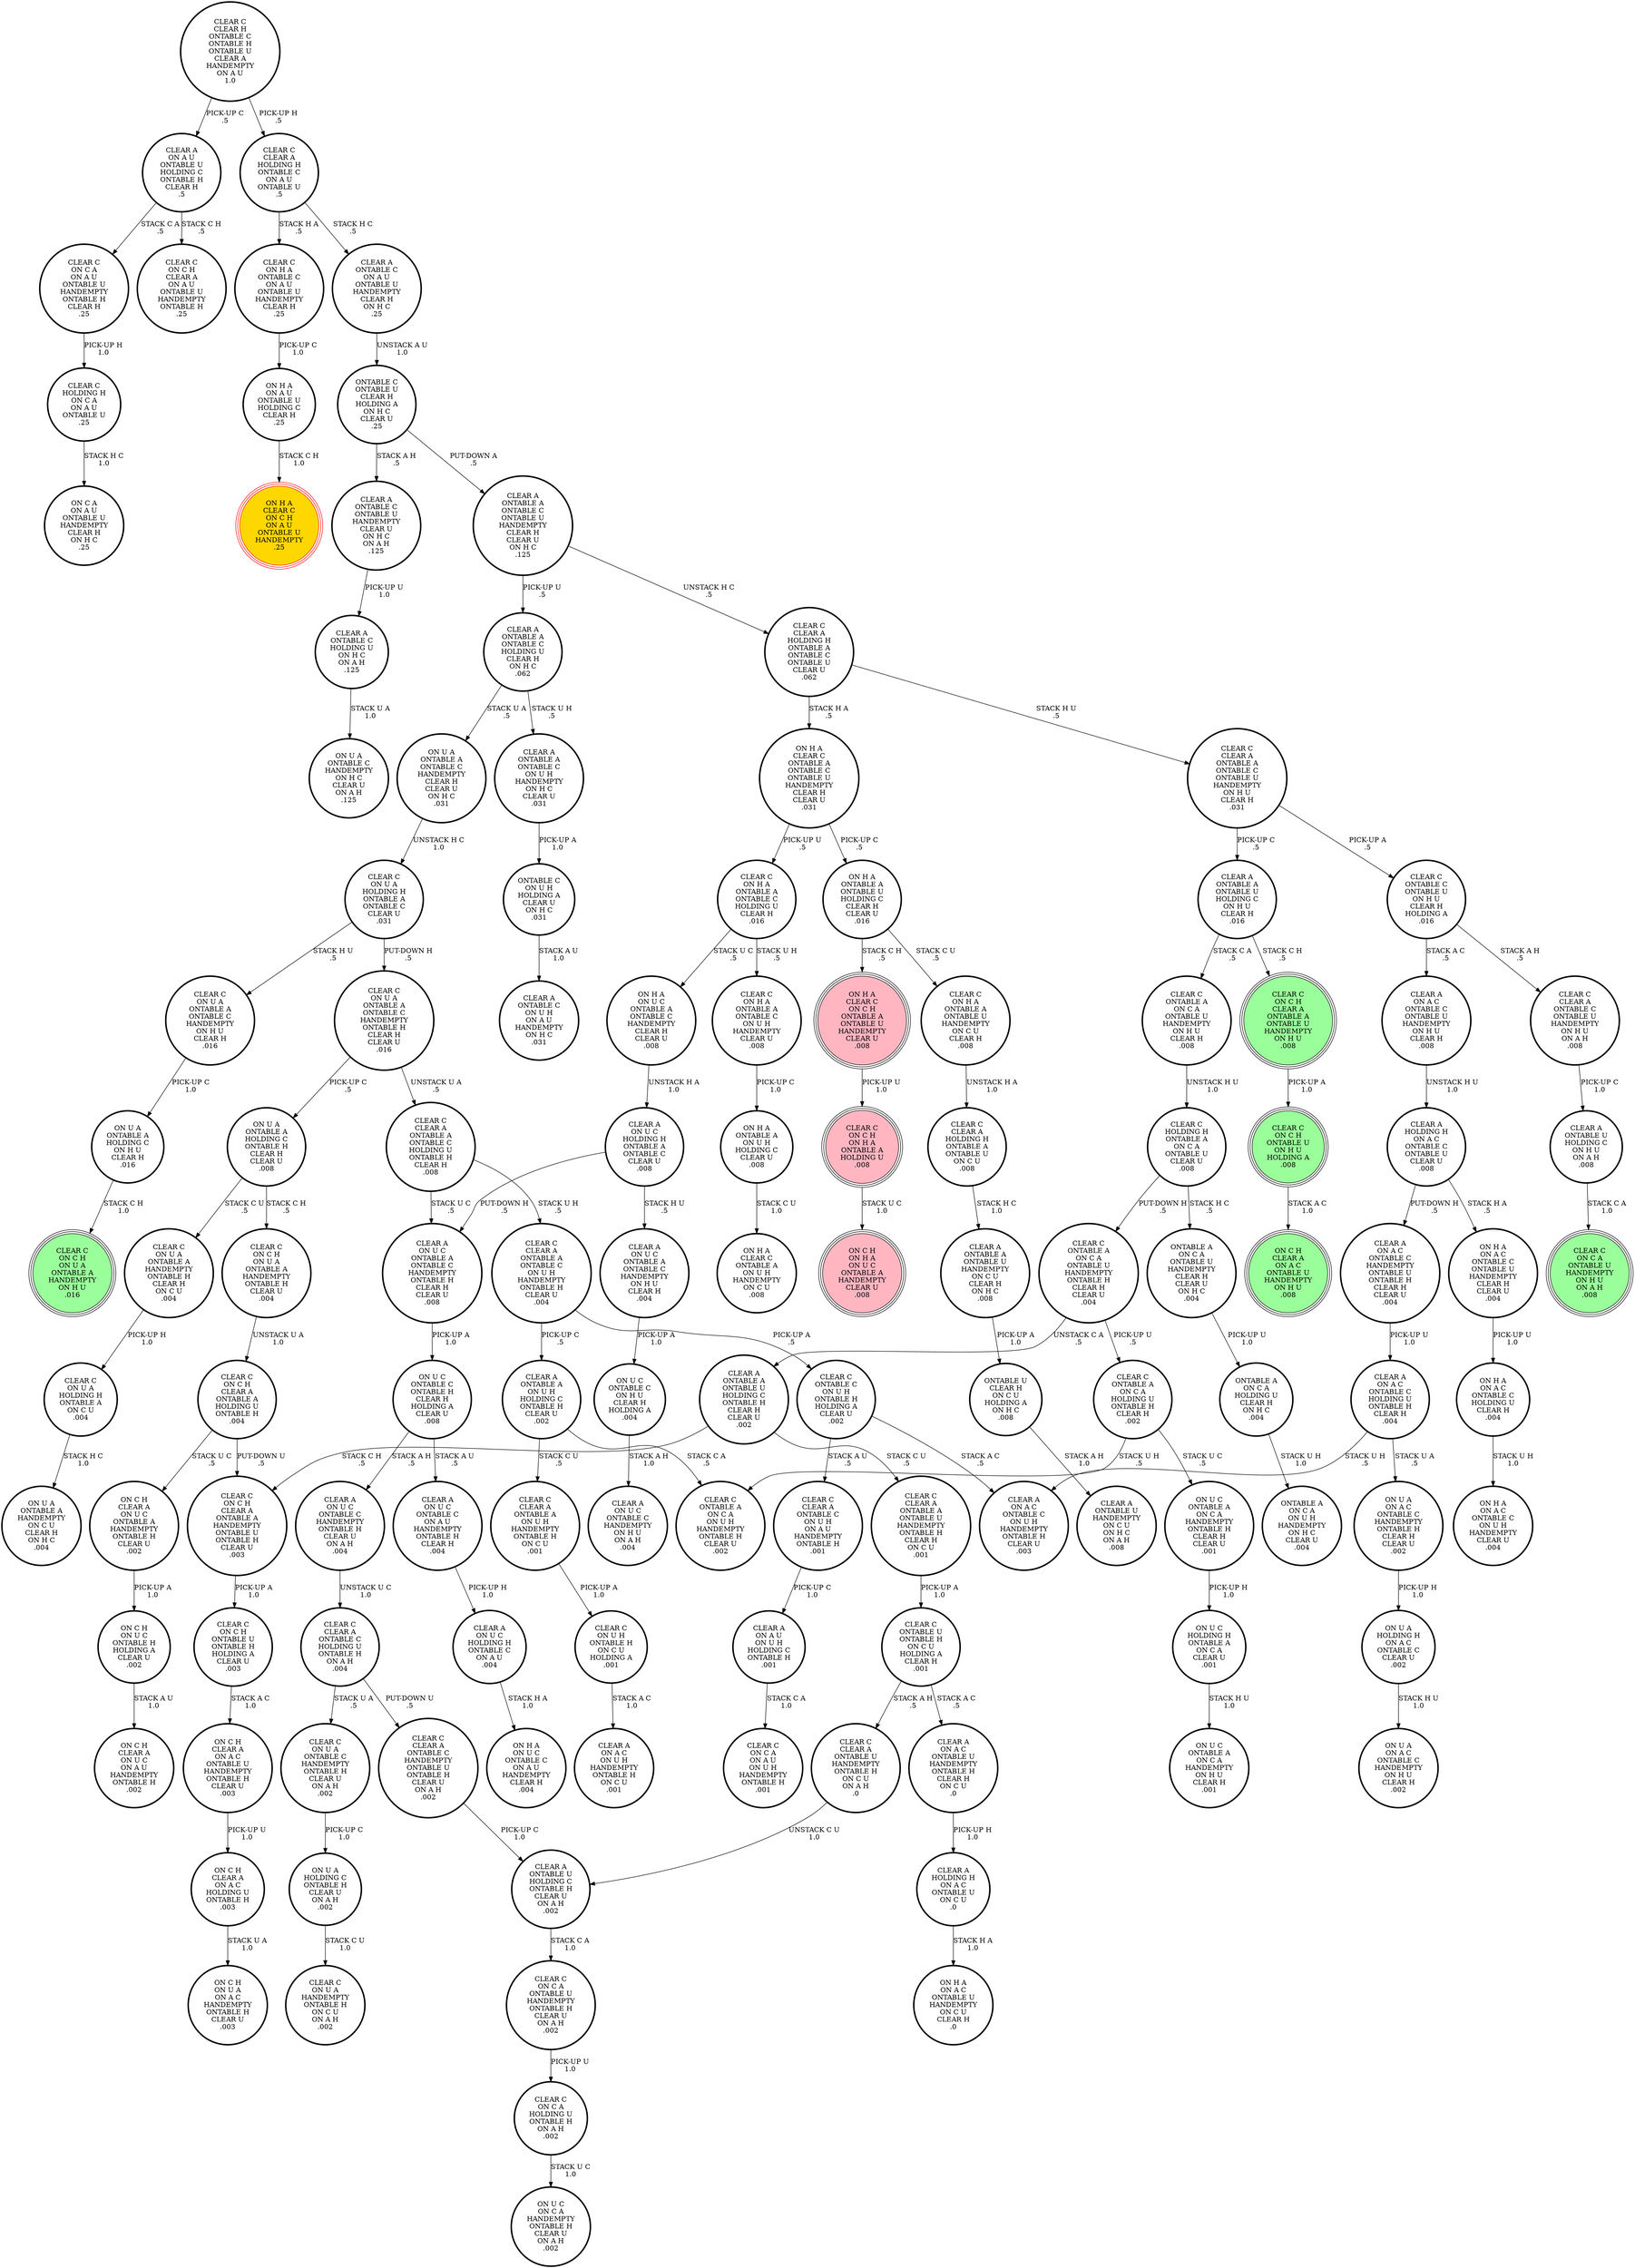 digraph {
"CLEAR A\nON A C\nONTABLE C\nHANDEMPTY\nONTABLE U\nONTABLE H\nCLEAR H\nCLEAR U\n.004\n" -> "CLEAR A\nON A C\nONTABLE C\nHOLDING U\nONTABLE H\nCLEAR H\n.004\n"[label="PICK-UP U\n1.0\n"];
"ONTABLE A\nON C A\nHOLDING U\nCLEAR H\nON H C\n.004\n" -> "ONTABLE A\nON C A\nON U H\nHANDEMPTY\nON H C\nCLEAR U\n.004\n"[label="STACK U H\n1.0\n"];
"CLEAR C\nON H A\nONTABLE C\nON A U\nONTABLE U\nHANDEMPTY\nCLEAR H\n.25\n" -> "ON H A\nON A U\nONTABLE U\nHOLDING C\nCLEAR H\n.25\n"[label="PICK-UP C\n1.0\n"];
"CLEAR C\nCLEAR A\nONTABLE C\nON U H\nON A U\nHANDEMPTY\nONTABLE H\n.001\n" -> "CLEAR A\nON A U\nON U H\nHOLDING C\nONTABLE H\n.001\n"[label="PICK-UP C\n1.0\n"];
"ON H A\nON A U\nONTABLE U\nHOLDING C\nCLEAR H\n.25\n" -> "ON H A\nCLEAR C\nON C H\nON A U\nONTABLE U\nHANDEMPTY\n.25\n"[label="STACK C H\n1.0\n"];
"ON C H\nCLEAR A\nON A C\nHOLDING U\nONTABLE H\n.003\n" -> "ON C H\nON U A\nON A C\nHANDEMPTY\nONTABLE H\nCLEAR U\n.003\n"[label="STACK U A\n1.0\n"];
"CLEAR C\nONTABLE C\nON U H\nONTABLE H\nHOLDING A\nCLEAR U\n.002\n" -> "CLEAR A\nON A C\nONTABLE C\nON U H\nHANDEMPTY\nONTABLE H\nCLEAR U\n.003\n"[label="STACK A C\n.5\n"];
"CLEAR C\nONTABLE C\nON U H\nONTABLE H\nHOLDING A\nCLEAR U\n.002\n" -> "CLEAR C\nCLEAR A\nONTABLE C\nON U H\nON A U\nHANDEMPTY\nONTABLE H\n.001\n"[label="STACK A U\n.5\n"];
"CLEAR C\nON C H\nON U A\nONTABLE A\nHANDEMPTY\nONTABLE H\nCLEAR U\n.004\n" -> "CLEAR C\nON C H\nCLEAR A\nONTABLE A\nHOLDING U\nONTABLE H\n.004\n"[label="UNSTACK U A\n1.0\n"];
"CLEAR A\nON U C\nONTABLE C\nHANDEMPTY\nONTABLE H\nCLEAR U\nON A H\n.004\n" -> "CLEAR C\nCLEAR A\nONTABLE C\nHOLDING U\nONTABLE H\nON A H\n.004\n"[label="UNSTACK U C\n1.0\n"];
"CLEAR C\nON H A\nONTABLE A\nONTABLE U\nHANDEMPTY\nON C U\nCLEAR H\n.008\n" -> "CLEAR C\nCLEAR A\nHOLDING H\nONTABLE A\nONTABLE U\nON C U\n.008\n"[label="UNSTACK H A\n1.0\n"];
"ON U A\nON A C\nONTABLE C\nHANDEMPTY\nONTABLE H\nCLEAR H\nCLEAR U\n.002\n" -> "ON U A\nHOLDING H\nON A C\nONTABLE C\nCLEAR U\n.002\n"[label="PICK-UP H\n1.0\n"];
"CLEAR C\nON C H\nCLEAR A\nONTABLE A\nONTABLE U\nHANDEMPTY\nON H U\n.008\n" -> "CLEAR C\nON C H\nONTABLE U\nON H U\nHOLDING A\n.008\n"[label="PICK-UP A\n1.0\n"];
"ON U A\nHOLDING C\nONTABLE H\nCLEAR U\nON A H\n.002\n" -> "CLEAR C\nON U A\nHANDEMPTY\nONTABLE H\nON C U\nON A H\n.002\n"[label="STACK C U\n1.0\n"];
"CLEAR C\nONTABLE U\nONTABLE H\nON C U\nHOLDING A\nCLEAR H\n.001\n" -> "CLEAR C\nCLEAR A\nONTABLE U\nHANDEMPTY\nONTABLE H\nON C U\nON A H\n.0\n"[label="STACK A H\n.5\n"];
"CLEAR C\nONTABLE U\nONTABLE H\nON C U\nHOLDING A\nCLEAR H\n.001\n" -> "CLEAR A\nON A C\nONTABLE U\nHANDEMPTY\nONTABLE H\nCLEAR H\nON C U\n.0\n"[label="STACK A C\n.5\n"];
"CLEAR C\nON C H\nONTABLE U\nON H U\nHOLDING A\n.008\n" -> "ON C H\nCLEAR A\nON A C\nONTABLE U\nHANDEMPTY\nON H U\n.008\n"[label="STACK A C\n1.0\n"];
"ON H A\nON A C\nONTABLE C\nHOLDING U\nCLEAR H\n.004\n" -> "ON H A\nON A C\nONTABLE C\nON U H\nHANDEMPTY\nCLEAR U\n.004\n"[label="STACK U H\n1.0\n"];
"CLEAR A\nON A U\nONTABLE U\nHOLDING C\nONTABLE H\nCLEAR H\n.5\n" -> "CLEAR C\nON C A\nON A U\nONTABLE U\nHANDEMPTY\nONTABLE H\nCLEAR H\n.25\n"[label="STACK C A\n.5\n"];
"CLEAR A\nON A U\nONTABLE U\nHOLDING C\nONTABLE H\nCLEAR H\n.5\n" -> "CLEAR C\nON C H\nCLEAR A\nON A U\nONTABLE U\nHANDEMPTY\nONTABLE H\n.25\n"[label="STACK C H\n.5\n"];
"CLEAR C\nON H A\nONTABLE A\nONTABLE C\nON U H\nHANDEMPTY\nCLEAR U\n.008\n" -> "ON H A\nONTABLE A\nON U H\nHOLDING C\nCLEAR U\n.008\n"[label="PICK-UP C\n1.0\n"];
"ON U C\nONTABLE C\nONTABLE H\nCLEAR H\nHOLDING A\nCLEAR U\n.008\n" -> "CLEAR A\nON U C\nONTABLE C\nHANDEMPTY\nONTABLE H\nCLEAR U\nON A H\n.004\n"[label="STACK A H\n.5\n"];
"ON U C\nONTABLE C\nONTABLE H\nCLEAR H\nHOLDING A\nCLEAR U\n.008\n" -> "CLEAR A\nON U C\nONTABLE C\nON A U\nHANDEMPTY\nONTABLE H\nCLEAR H\n.004\n"[label="STACK A U\n.5\n"];
"CLEAR A\nON U C\nHOLDING H\nONTABLE C\nON A U\n.004\n" -> "ON H A\nON U C\nONTABLE C\nON A U\nHANDEMPTY\nCLEAR H\n.004\n"[label="STACK H A\n1.0\n"];
"CLEAR A\nONTABLE C\nONTABLE U\nHANDEMPTY\nCLEAR U\nON H C\nON A H\n.125\n" -> "CLEAR A\nONTABLE C\nHOLDING U\nON H C\nON A H\n.125\n"[label="PICK-UP U\n1.0\n"];
"CLEAR C\nONTABLE A\nON C A\nHOLDING U\nONTABLE H\nCLEAR H\n.002\n" -> "CLEAR C\nONTABLE A\nON C A\nON U H\nHANDEMPTY\nONTABLE H\nCLEAR U\n.002\n"[label="STACK U H\n.5\n"];
"CLEAR C\nONTABLE A\nON C A\nHOLDING U\nONTABLE H\nCLEAR H\n.002\n" -> "ON U C\nONTABLE A\nON C A\nHANDEMPTY\nONTABLE H\nCLEAR H\nCLEAR U\n.001\n"[label="STACK U C\n.5\n"];
"ON U A\nONTABLE A\nHOLDING C\nONTABLE H\nCLEAR H\nCLEAR U\n.008\n" -> "CLEAR C\nON U A\nONTABLE A\nHANDEMPTY\nONTABLE H\nCLEAR H\nON C U\n.004\n"[label="STACK C U\n.5\n"];
"ON U A\nONTABLE A\nHOLDING C\nONTABLE H\nCLEAR H\nCLEAR U\n.008\n" -> "CLEAR C\nON C H\nON U A\nONTABLE A\nHANDEMPTY\nONTABLE H\nCLEAR U\n.004\n"[label="STACK C H\n.5\n"];
"CLEAR C\nON C H\nONTABLE U\nONTABLE H\nHOLDING A\nCLEAR U\n.003\n" -> "ON C H\nCLEAR A\nON A C\nONTABLE U\nHANDEMPTY\nONTABLE H\nCLEAR U\n.003\n"[label="STACK A C\n1.0\n"];
"CLEAR C\nCLEAR A\nONTABLE A\nONTABLE C\nON U H\nHANDEMPTY\nONTABLE H\nCLEAR U\n.004\n" -> "CLEAR C\nONTABLE C\nON U H\nONTABLE H\nHOLDING A\nCLEAR U\n.002\n"[label="PICK-UP A\n.5\n"];
"CLEAR C\nCLEAR A\nONTABLE A\nONTABLE C\nON U H\nHANDEMPTY\nONTABLE H\nCLEAR U\n.004\n" -> "CLEAR A\nONTABLE A\nON U H\nHOLDING C\nONTABLE H\nCLEAR U\n.002\n"[label="PICK-UP C\n.5\n"];
"CLEAR C\nCLEAR A\nONTABLE U\nHANDEMPTY\nONTABLE H\nON C U\nON A H\n.0\n" -> "CLEAR A\nONTABLE U\nHOLDING C\nONTABLE H\nCLEAR U\nON A H\n.002\n"[label="UNSTACK C U\n1.0\n"];
"CLEAR C\nCLEAR A\nHOLDING H\nONTABLE A\nONTABLE U\nON C U\n.008\n" -> "CLEAR A\nONTABLE A\nONTABLE U\nHANDEMPTY\nON C U\nCLEAR H\nON H C\n.008\n"[label="STACK H C\n1.0\n"];
"CLEAR C\nCLEAR A\nHOLDING H\nONTABLE A\nONTABLE C\nONTABLE U\nCLEAR U\n.062\n" -> "CLEAR C\nCLEAR A\nONTABLE A\nONTABLE C\nONTABLE U\nHANDEMPTY\nON H U\nCLEAR H\n.031\n"[label="STACK H U\n.5\n"];
"CLEAR C\nCLEAR A\nHOLDING H\nONTABLE A\nONTABLE C\nONTABLE U\nCLEAR U\n.062\n" -> "ON H A\nCLEAR C\nONTABLE A\nONTABLE C\nONTABLE U\nHANDEMPTY\nCLEAR H\nCLEAR U\n.031\n"[label="STACK H A\n.5\n"];
"CLEAR A\nHOLDING H\nON A C\nONTABLE C\nONTABLE U\nCLEAR U\n.008\n" -> "CLEAR A\nON A C\nONTABLE C\nHANDEMPTY\nONTABLE U\nONTABLE H\nCLEAR H\nCLEAR U\n.004\n"[label="PUT-DOWN H\n.5\n"];
"CLEAR A\nHOLDING H\nON A C\nONTABLE C\nONTABLE U\nCLEAR U\n.008\n" -> "ON H A\nON A C\nONTABLE C\nONTABLE U\nHANDEMPTY\nCLEAR H\nCLEAR U\n.004\n"[label="STACK H A\n.5\n"];
"CLEAR A\nON U C\nONTABLE A\nONTABLE C\nHANDEMPTY\nONTABLE H\nCLEAR H\nCLEAR U\n.008\n" -> "ON U C\nONTABLE C\nONTABLE H\nCLEAR H\nHOLDING A\nCLEAR U\n.008\n"[label="PICK-UP A\n1.0\n"];
"CLEAR C\nCLEAR A\nONTABLE A\nONTABLE C\nONTABLE U\nHANDEMPTY\nON H U\nCLEAR H\n.031\n" -> "CLEAR A\nONTABLE A\nONTABLE U\nHOLDING C\nON H U\nCLEAR H\n.016\n"[label="PICK-UP C\n.5\n"];
"CLEAR C\nCLEAR A\nONTABLE A\nONTABLE C\nONTABLE U\nHANDEMPTY\nON H U\nCLEAR H\n.031\n" -> "CLEAR C\nONTABLE C\nONTABLE U\nON H U\nCLEAR H\nHOLDING A\n.016\n"[label="PICK-UP A\n.5\n"];
"CLEAR A\nON A C\nONTABLE C\nHOLDING U\nONTABLE H\nCLEAR H\n.004\n" -> "CLEAR A\nON A C\nONTABLE C\nON U H\nHANDEMPTY\nONTABLE H\nCLEAR U\n.003\n"[label="STACK U H\n.5\n"];
"CLEAR A\nON A C\nONTABLE C\nHOLDING U\nONTABLE H\nCLEAR H\n.004\n" -> "ON U A\nON A C\nONTABLE C\nHANDEMPTY\nONTABLE H\nCLEAR H\nCLEAR U\n.002\n"[label="STACK U A\n.5\n"];
"CLEAR A\nONTABLE A\nONTABLE C\nON U H\nHANDEMPTY\nON H C\nCLEAR U\n.031\n" -> "ONTABLE C\nON U H\nHOLDING A\nCLEAR U\nON H C\n.031\n"[label="PICK-UP A\n1.0\n"];
"CLEAR C\nHOLDING H\nON C A\nON A U\nONTABLE U\n.25\n" -> "ON C A\nON A U\nONTABLE U\nHANDEMPTY\nCLEAR H\nON H C\n.25\n"[label="STACK H C\n1.0\n"];
"CLEAR C\nONTABLE A\nON C A\nONTABLE U\nHANDEMPTY\nONTABLE H\nCLEAR H\nCLEAR U\n.004\n" -> "CLEAR C\nONTABLE A\nON C A\nHOLDING U\nONTABLE H\nCLEAR H\n.002\n"[label="PICK-UP U\n.5\n"];
"CLEAR C\nONTABLE A\nON C A\nONTABLE U\nHANDEMPTY\nONTABLE H\nCLEAR H\nCLEAR U\n.004\n" -> "CLEAR A\nONTABLE A\nONTABLE U\nHOLDING C\nONTABLE H\nCLEAR H\nCLEAR U\n.002\n"[label="UNSTACK C A\n.5\n"];
"ONTABLE C\nON U H\nHOLDING A\nCLEAR U\nON H C\n.031\n" -> "CLEAR A\nONTABLE C\nON U H\nON A U\nHANDEMPTY\nON H C\n.031\n"[label="STACK A U\n1.0\n"];
"ON U C\nONTABLE C\nON H U\nCLEAR H\nHOLDING A\n.004\n" -> "CLEAR A\nON U C\nONTABLE C\nHANDEMPTY\nON H U\nON A H\n.004\n"[label="STACK A H\n1.0\n"];
"CLEAR C\nON U A\nONTABLE A\nONTABLE C\nHANDEMPTY\nON H U\nCLEAR H\n.016\n" -> "ON U A\nONTABLE A\nHOLDING C\nON H U\nCLEAR H\n.016\n"[label="PICK-UP C\n1.0\n"];
"CLEAR A\nON U C\nHOLDING H\nONTABLE A\nONTABLE C\nCLEAR U\n.008\n" -> "CLEAR A\nON U C\nONTABLE A\nONTABLE C\nHANDEMPTY\nONTABLE H\nCLEAR H\nCLEAR U\n.008\n"[label="PUT-DOWN H\n.5\n"];
"CLEAR A\nON U C\nHOLDING H\nONTABLE A\nONTABLE C\nCLEAR U\n.008\n" -> "CLEAR A\nON U C\nONTABLE A\nONTABLE C\nHANDEMPTY\nON H U\nCLEAR H\n.004\n"[label="STACK H U\n.5\n"];
"CLEAR C\nON C H\nCLEAR A\nONTABLE A\nHOLDING U\nONTABLE H\n.004\n" -> "ON C H\nCLEAR A\nON U C\nONTABLE A\nHANDEMPTY\nONTABLE H\nCLEAR U\n.002\n"[label="STACK U C\n.5\n"];
"CLEAR C\nON C H\nCLEAR A\nONTABLE A\nHOLDING U\nONTABLE H\n.004\n" -> "CLEAR C\nON C H\nCLEAR A\nONTABLE A\nHANDEMPTY\nONTABLE U\nONTABLE H\nCLEAR U\n.003\n"[label="PUT-DOWN U\n.5\n"];
"ON H A\nONTABLE A\nON U H\nHOLDING C\nCLEAR U\n.008\n" -> "ON H A\nCLEAR C\nONTABLE A\nON U H\nHANDEMPTY\nON C U\n.008\n"[label="STACK C U\n1.0\n"];
"CLEAR A\nON A U\nON U H\nHOLDING C\nONTABLE H\n.001\n" -> "CLEAR C\nON C A\nON A U\nON U H\nHANDEMPTY\nONTABLE H\n.001\n"[label="STACK C A\n1.0\n"];
"ON C H\nCLEAR A\nON A C\nONTABLE U\nHANDEMPTY\nONTABLE H\nCLEAR U\n.003\n" -> "ON C H\nCLEAR A\nON A C\nHOLDING U\nONTABLE H\n.003\n"[label="PICK-UP U\n1.0\n"];
"CLEAR A\nONTABLE A\nON U H\nHOLDING C\nONTABLE H\nCLEAR U\n.002\n" -> "CLEAR C\nCLEAR A\nONTABLE A\nON U H\nHANDEMPTY\nONTABLE H\nON C U\n.001\n"[label="STACK C U\n.5\n"];
"CLEAR A\nONTABLE A\nON U H\nHOLDING C\nONTABLE H\nCLEAR U\n.002\n" -> "CLEAR C\nONTABLE A\nON C A\nON U H\nHANDEMPTY\nONTABLE H\nCLEAR U\n.002\n"[label="STACK C A\n.5\n"];
"ON H A\nCLEAR C\nON C H\nONTABLE A\nONTABLE U\nHANDEMPTY\nCLEAR U\n.008\n" -> "CLEAR C\nON C H\nON H A\nONTABLE A\nHOLDING U\n.008\n"[label="PICK-UP U\n1.0\n"];
"CLEAR C\nON U A\nHOLDING H\nONTABLE A\nON C U\n.004\n" -> "ON U A\nONTABLE A\nHANDEMPTY\nON C U\nCLEAR H\nON H C\n.004\n"[label="STACK H C\n1.0\n"];
"ONTABLE A\nON C A\nONTABLE U\nHANDEMPTY\nCLEAR H\nCLEAR U\nON H C\n.004\n" -> "ONTABLE A\nON C A\nHOLDING U\nCLEAR H\nON H C\n.004\n"[label="PICK-UP U\n1.0\n"];
"ON C H\nCLEAR A\nON U C\nONTABLE A\nHANDEMPTY\nONTABLE H\nCLEAR U\n.002\n" -> "ON C H\nON U C\nONTABLE H\nHOLDING A\nCLEAR U\n.002\n"[label="PICK-UP A\n1.0\n"];
"CLEAR A\nON A C\nONTABLE C\nONTABLE U\nHANDEMPTY\nON H U\nCLEAR H\n.008\n" -> "CLEAR A\nHOLDING H\nON A C\nONTABLE C\nONTABLE U\nCLEAR U\n.008\n"[label="UNSTACK H U\n1.0\n"];
"CLEAR C\nON C A\nHOLDING U\nONTABLE H\nON A H\n.002\n" -> "ON U C\nON C A\nHANDEMPTY\nONTABLE H\nCLEAR U\nON A H\n.002\n"[label="STACK U C\n1.0\n"];
"CLEAR A\nONTABLE A\nONTABLE U\nHOLDING C\nONTABLE H\nCLEAR H\nCLEAR U\n.002\n" -> "CLEAR C\nON C H\nCLEAR A\nONTABLE A\nHANDEMPTY\nONTABLE U\nONTABLE H\nCLEAR U\n.003\n"[label="STACK C H\n.5\n"];
"CLEAR A\nONTABLE A\nONTABLE U\nHOLDING C\nONTABLE H\nCLEAR H\nCLEAR U\n.002\n" -> "CLEAR C\nCLEAR A\nONTABLE A\nONTABLE U\nHANDEMPTY\nONTABLE H\nCLEAR H\nON C U\n.001\n"[label="STACK C U\n.5\n"];
"CLEAR C\nCLEAR A\nONTABLE A\nONTABLE C\nHOLDING U\nONTABLE H\nCLEAR H\n.008\n" -> "CLEAR A\nON U C\nONTABLE A\nONTABLE C\nHANDEMPTY\nONTABLE H\nCLEAR H\nCLEAR U\n.008\n"[label="STACK U C\n.5\n"];
"CLEAR C\nCLEAR A\nONTABLE A\nONTABLE C\nHOLDING U\nONTABLE H\nCLEAR H\n.008\n" -> "CLEAR C\nCLEAR A\nONTABLE A\nONTABLE C\nON U H\nHANDEMPTY\nONTABLE H\nCLEAR U\n.004\n"[label="STACK U H\n.5\n"];
"CLEAR C\nON C H\nON H A\nONTABLE A\nHOLDING U\n.008\n" -> "ON C H\nON H A\nON U C\nONTABLE A\nHANDEMPTY\nCLEAR U\n.008\n"[label="STACK U C\n1.0\n"];
"CLEAR A\nONTABLE C\nHOLDING U\nON H C\nON A H\n.125\n" -> "ON U A\nONTABLE C\nHANDEMPTY\nON H C\nCLEAR U\nON A H\n.125\n"[label="STACK U A\n1.0\n"];
"CLEAR C\nON U A\nONTABLE A\nONTABLE C\nHANDEMPTY\nONTABLE H\nCLEAR H\nCLEAR U\n.016\n" -> "ON U A\nONTABLE A\nHOLDING C\nONTABLE H\nCLEAR H\nCLEAR U\n.008\n"[label="PICK-UP C\n.5\n"];
"CLEAR C\nON U A\nONTABLE A\nONTABLE C\nHANDEMPTY\nONTABLE H\nCLEAR H\nCLEAR U\n.016\n" -> "CLEAR C\nCLEAR A\nONTABLE A\nONTABLE C\nHOLDING U\nONTABLE H\nCLEAR H\n.008\n"[label="UNSTACK U A\n.5\n"];
"CLEAR C\nHOLDING H\nONTABLE A\nON C A\nONTABLE U\nCLEAR U\n.008\n" -> "CLEAR C\nONTABLE A\nON C A\nONTABLE U\nHANDEMPTY\nONTABLE H\nCLEAR H\nCLEAR U\n.004\n"[label="PUT-DOWN H\n.5\n"];
"CLEAR C\nHOLDING H\nONTABLE A\nON C A\nONTABLE U\nCLEAR U\n.008\n" -> "ONTABLE A\nON C A\nONTABLE U\nHANDEMPTY\nCLEAR H\nCLEAR U\nON H C\n.004\n"[label="STACK H C\n.5\n"];
"CLEAR C\nCLEAR A\nONTABLE C\nHANDEMPTY\nONTABLE U\nONTABLE H\nCLEAR U\nON A H\n.002\n" -> "CLEAR A\nONTABLE U\nHOLDING C\nONTABLE H\nCLEAR U\nON A H\n.002\n"[label="PICK-UP C\n1.0\n"];
"CLEAR C\nON C H\nCLEAR A\nONTABLE A\nHANDEMPTY\nONTABLE U\nONTABLE H\nCLEAR U\n.003\n" -> "CLEAR C\nON C H\nONTABLE U\nONTABLE H\nHOLDING A\nCLEAR U\n.003\n"[label="PICK-UP A\n1.0\n"];
"CLEAR A\nONTABLE U\nHOLDING C\nON H U\nON A H\n.008\n" -> "CLEAR C\nON C A\nONTABLE U\nHANDEMPTY\nON H U\nON A H\n.008\n"[label="STACK C A\n1.0\n"];
"ON H A\nON A C\nONTABLE C\nONTABLE U\nHANDEMPTY\nCLEAR H\nCLEAR U\n.004\n" -> "ON H A\nON A C\nONTABLE C\nHOLDING U\nCLEAR H\n.004\n"[label="PICK-UP U\n1.0\n"];
"CLEAR C\nCLEAR A\nHOLDING H\nONTABLE C\nON A U\nONTABLE U\n.5\n" -> "CLEAR C\nON H A\nONTABLE C\nON A U\nONTABLE U\nHANDEMPTY\nCLEAR H\n.25\n"[label="STACK H A\n.5\n"];
"CLEAR C\nCLEAR A\nHOLDING H\nONTABLE C\nON A U\nONTABLE U\n.5\n" -> "CLEAR A\nONTABLE C\nON A U\nONTABLE U\nHANDEMPTY\nCLEAR H\nON H C\n.25\n"[label="STACK H C\n.5\n"];
"CLEAR A\nONTABLE A\nONTABLE C\nONTABLE U\nHANDEMPTY\nCLEAR H\nCLEAR U\nON H C\n.125\n" -> "CLEAR A\nONTABLE A\nONTABLE C\nHOLDING U\nCLEAR H\nON H C\n.062\n"[label="PICK-UP U\n.5\n"];
"CLEAR A\nONTABLE A\nONTABLE C\nONTABLE U\nHANDEMPTY\nCLEAR H\nCLEAR U\nON H C\n.125\n" -> "CLEAR C\nCLEAR A\nHOLDING H\nONTABLE A\nONTABLE C\nONTABLE U\nCLEAR U\n.062\n"[label="UNSTACK H C\n.5\n"];
"CLEAR C\nCLEAR A\nONTABLE A\nON U H\nHANDEMPTY\nONTABLE H\nON C U\n.001\n" -> "CLEAR C\nON U H\nONTABLE H\nON C U\nHOLDING A\n.001\n"[label="PICK-UP A\n1.0\n"];
"ONTABLE C\nONTABLE U\nCLEAR H\nHOLDING A\nON H C\nCLEAR U\n.25\n" -> "CLEAR A\nONTABLE A\nONTABLE C\nONTABLE U\nHANDEMPTY\nCLEAR H\nCLEAR U\nON H C\n.125\n"[label="PUT-DOWN A\n.5\n"];
"ONTABLE C\nONTABLE U\nCLEAR H\nHOLDING A\nON H C\nCLEAR U\n.25\n" -> "CLEAR A\nONTABLE C\nONTABLE U\nHANDEMPTY\nCLEAR U\nON H C\nON A H\n.125\n"[label="STACK A H\n.5\n"];
"CLEAR C\nONTABLE C\nONTABLE U\nON H U\nCLEAR H\nHOLDING A\n.016\n" -> "CLEAR A\nON A C\nONTABLE C\nONTABLE U\nHANDEMPTY\nON H U\nCLEAR H\n.008\n"[label="STACK A C\n.5\n"];
"CLEAR C\nONTABLE C\nONTABLE U\nON H U\nCLEAR H\nHOLDING A\n.016\n" -> "CLEAR C\nCLEAR A\nONTABLE C\nONTABLE U\nHANDEMPTY\nON H U\nON A H\n.008\n"[label="STACK A H\n.5\n"];
"CLEAR C\nON C A\nON A U\nONTABLE U\nHANDEMPTY\nONTABLE H\nCLEAR H\n.25\n" -> "CLEAR C\nHOLDING H\nON C A\nON A U\nONTABLE U\n.25\n"[label="PICK-UP H\n1.0\n"];
"ON U A\nONTABLE A\nHOLDING C\nON H U\nCLEAR H\n.016\n" -> "CLEAR C\nON C H\nON U A\nONTABLE A\nHANDEMPTY\nON H U\n.016\n"[label="STACK C H\n1.0\n"];
"CLEAR A\nON U C\nONTABLE A\nONTABLE C\nHANDEMPTY\nON H U\nCLEAR H\n.004\n" -> "ON U C\nONTABLE C\nON H U\nCLEAR H\nHOLDING A\n.004\n"[label="PICK-UP A\n1.0\n"];
"CLEAR A\nONTABLE A\nONTABLE U\nHANDEMPTY\nON C U\nCLEAR H\nON H C\n.008\n" -> "ONTABLE U\nCLEAR H\nON C U\nHOLDING A\nON H C\n.008\n"[label="PICK-UP A\n1.0\n"];
"ON H A\nCLEAR C\nONTABLE A\nONTABLE C\nONTABLE U\nHANDEMPTY\nCLEAR H\nCLEAR U\n.031\n" -> "CLEAR C\nON H A\nONTABLE A\nONTABLE C\nHOLDING U\nCLEAR H\n.016\n"[label="PICK-UP U\n.5\n"];
"ON H A\nCLEAR C\nONTABLE A\nONTABLE C\nONTABLE U\nHANDEMPTY\nCLEAR H\nCLEAR U\n.031\n" -> "ON H A\nONTABLE A\nONTABLE U\nHOLDING C\nCLEAR H\nCLEAR U\n.016\n"[label="PICK-UP C\n.5\n"];
"ON H A\nONTABLE A\nONTABLE U\nHOLDING C\nCLEAR H\nCLEAR U\n.016\n" -> "CLEAR C\nON H A\nONTABLE A\nONTABLE U\nHANDEMPTY\nON C U\nCLEAR H\n.008\n"[label="STACK C U\n.5\n"];
"ON H A\nONTABLE A\nONTABLE U\nHOLDING C\nCLEAR H\nCLEAR U\n.016\n" -> "ON H A\nCLEAR C\nON C H\nONTABLE A\nONTABLE U\nHANDEMPTY\nCLEAR U\n.008\n"[label="STACK C H\n.5\n"];
"CLEAR C\nON U A\nONTABLE C\nHANDEMPTY\nONTABLE H\nCLEAR U\nON A H\n.002\n" -> "ON U A\nHOLDING C\nONTABLE H\nCLEAR U\nON A H\n.002\n"[label="PICK-UP C\n1.0\n"];
"CLEAR C\nCLEAR A\nONTABLE C\nONTABLE U\nHANDEMPTY\nON H U\nON A H\n.008\n" -> "CLEAR A\nONTABLE U\nHOLDING C\nON H U\nON A H\n.008\n"[label="PICK-UP C\n1.0\n"];
"CLEAR C\nCLEAR A\nONTABLE A\nONTABLE U\nHANDEMPTY\nONTABLE H\nCLEAR H\nON C U\n.001\n" -> "CLEAR C\nONTABLE U\nONTABLE H\nON C U\nHOLDING A\nCLEAR H\n.001\n"[label="PICK-UP A\n1.0\n"];
"ON C H\nON U C\nONTABLE H\nHOLDING A\nCLEAR U\n.002\n" -> "ON C H\nCLEAR A\nON U C\nON A U\nHANDEMPTY\nONTABLE H\n.002\n"[label="STACK A U\n1.0\n"];
"ONTABLE U\nCLEAR H\nON C U\nHOLDING A\nON H C\n.008\n" -> "CLEAR A\nONTABLE U\nHANDEMPTY\nON C U\nON H C\nON A H\n.008\n"[label="STACK A H\n1.0\n"];
"CLEAR A\nHOLDING H\nON A C\nONTABLE U\nON C U\n.0\n" -> "ON H A\nON A C\nONTABLE U\nHANDEMPTY\nON C U\nCLEAR H\n.0\n"[label="STACK H A\n1.0\n"];
"CLEAR A\nONTABLE A\nONTABLE C\nHOLDING U\nCLEAR H\nON H C\n.062\n" -> "CLEAR A\nONTABLE A\nONTABLE C\nON U H\nHANDEMPTY\nON H C\nCLEAR U\n.031\n"[label="STACK U H\n.5\n"];
"CLEAR A\nONTABLE A\nONTABLE C\nHOLDING U\nCLEAR H\nON H C\n.062\n" -> "ON U A\nONTABLE A\nONTABLE C\nHANDEMPTY\nCLEAR H\nCLEAR U\nON H C\n.031\n"[label="STACK U A\n.5\n"];
"ON U A\nHOLDING H\nON A C\nONTABLE C\nCLEAR U\n.002\n" -> "ON U A\nON A C\nONTABLE C\nHANDEMPTY\nON H U\nCLEAR H\n.002\n"[label="STACK H U\n1.0\n"];
"CLEAR A\nONTABLE U\nHOLDING C\nONTABLE H\nCLEAR U\nON A H\n.002\n" -> "CLEAR C\nON C A\nONTABLE U\nHANDEMPTY\nONTABLE H\nCLEAR U\nON A H\n.002\n"[label="STACK C A\n1.0\n"];
"CLEAR A\nON A C\nONTABLE U\nHANDEMPTY\nONTABLE H\nCLEAR H\nON C U\n.0\n" -> "CLEAR A\nHOLDING H\nON A C\nONTABLE U\nON C U\n.0\n"[label="PICK-UP H\n1.0\n"];
"CLEAR C\nON H A\nONTABLE A\nONTABLE C\nHOLDING U\nCLEAR H\n.016\n" -> "CLEAR C\nON H A\nONTABLE A\nONTABLE C\nON U H\nHANDEMPTY\nCLEAR U\n.008\n"[label="STACK U H\n.5\n"];
"CLEAR C\nON H A\nONTABLE A\nONTABLE C\nHOLDING U\nCLEAR H\n.016\n" -> "ON H A\nON U C\nONTABLE A\nONTABLE C\nHANDEMPTY\nCLEAR H\nCLEAR U\n.008\n"[label="STACK U C\n.5\n"];
"ON U C\nONTABLE A\nON C A\nHANDEMPTY\nONTABLE H\nCLEAR H\nCLEAR U\n.001\n" -> "ON U C\nHOLDING H\nONTABLE A\nON C A\nCLEAR U\n.001\n"[label="PICK-UP H\n1.0\n"];
"CLEAR C\nON U A\nONTABLE A\nHANDEMPTY\nONTABLE H\nCLEAR H\nON C U\n.004\n" -> "CLEAR C\nON U A\nHOLDING H\nONTABLE A\nON C U\n.004\n"[label="PICK-UP H\n1.0\n"];
"CLEAR C\nCLEAR A\nONTABLE C\nHOLDING U\nONTABLE H\nON A H\n.004\n" -> "CLEAR C\nON U A\nONTABLE C\nHANDEMPTY\nONTABLE H\nCLEAR U\nON A H\n.002\n"[label="STACK U A\n.5\n"];
"CLEAR C\nCLEAR A\nONTABLE C\nHOLDING U\nONTABLE H\nON A H\n.004\n" -> "CLEAR C\nCLEAR A\nONTABLE C\nHANDEMPTY\nONTABLE U\nONTABLE H\nCLEAR U\nON A H\n.002\n"[label="PUT-DOWN U\n.5\n"];
"CLEAR A\nONTABLE A\nONTABLE U\nHOLDING C\nON H U\nCLEAR H\n.016\n" -> "CLEAR C\nON C H\nCLEAR A\nONTABLE A\nONTABLE U\nHANDEMPTY\nON H U\n.008\n"[label="STACK C H\n.5\n"];
"CLEAR A\nONTABLE A\nONTABLE U\nHOLDING C\nON H U\nCLEAR H\n.016\n" -> "CLEAR C\nONTABLE A\nON C A\nONTABLE U\nHANDEMPTY\nON H U\nCLEAR H\n.008\n"[label="STACK C A\n.5\n"];
"CLEAR C\nON C A\nONTABLE U\nHANDEMPTY\nONTABLE H\nCLEAR U\nON A H\n.002\n" -> "CLEAR C\nON C A\nHOLDING U\nONTABLE H\nON A H\n.002\n"[label="PICK-UP U\n1.0\n"];
"ON U A\nONTABLE A\nONTABLE C\nHANDEMPTY\nCLEAR H\nCLEAR U\nON H C\n.031\n" -> "CLEAR C\nON U A\nHOLDING H\nONTABLE A\nONTABLE C\nCLEAR U\n.031\n"[label="UNSTACK H C\n1.0\n"];
"CLEAR A\nON U C\nONTABLE C\nON A U\nHANDEMPTY\nONTABLE H\nCLEAR H\n.004\n" -> "CLEAR A\nON U C\nHOLDING H\nONTABLE C\nON A U\n.004\n"[label="PICK-UP H\n1.0\n"];
"CLEAR C\nON U A\nHOLDING H\nONTABLE A\nONTABLE C\nCLEAR U\n.031\n" -> "CLEAR C\nON U A\nONTABLE A\nONTABLE C\nHANDEMPTY\nONTABLE H\nCLEAR H\nCLEAR U\n.016\n"[label="PUT-DOWN H\n.5\n"];
"CLEAR C\nON U A\nHOLDING H\nONTABLE A\nONTABLE C\nCLEAR U\n.031\n" -> "CLEAR C\nON U A\nONTABLE A\nONTABLE C\nHANDEMPTY\nON H U\nCLEAR H\n.016\n"[label="STACK H U\n.5\n"];
"CLEAR C\nONTABLE A\nON C A\nONTABLE U\nHANDEMPTY\nON H U\nCLEAR H\n.008\n" -> "CLEAR C\nHOLDING H\nONTABLE A\nON C A\nONTABLE U\nCLEAR U\n.008\n"[label="UNSTACK H U\n1.0\n"];
"CLEAR C\nON U H\nONTABLE H\nON C U\nHOLDING A\n.001\n" -> "CLEAR A\nON A C\nON U H\nHANDEMPTY\nONTABLE H\nON C U\n.001\n"[label="STACK A C\n1.0\n"];
"ON U C\nHOLDING H\nONTABLE A\nON C A\nCLEAR U\n.001\n" -> "ON U C\nONTABLE A\nON C A\nHANDEMPTY\nON H U\nCLEAR H\n.001\n"[label="STACK H U\n1.0\n"];
"ON H A\nON U C\nONTABLE A\nONTABLE C\nHANDEMPTY\nCLEAR H\nCLEAR U\n.008\n" -> "CLEAR A\nON U C\nHOLDING H\nONTABLE A\nONTABLE C\nCLEAR U\n.008\n"[label="UNSTACK H A\n1.0\n"];
"CLEAR C\nCLEAR H\nONTABLE C\nONTABLE H\nONTABLE U\nCLEAR A\nHANDEMPTY\nON A U\n1.0\n" -> "CLEAR A\nON A U\nONTABLE U\nHOLDING C\nONTABLE H\nCLEAR H\n.5\n"[label="PICK-UP C\n.5\n"];
"CLEAR C\nCLEAR H\nONTABLE C\nONTABLE H\nONTABLE U\nCLEAR A\nHANDEMPTY\nON A U\n1.0\n" -> "CLEAR C\nCLEAR A\nHOLDING H\nONTABLE C\nON A U\nONTABLE U\n.5\n"[label="PICK-UP H\n.5\n"];
"CLEAR A\nONTABLE C\nON A U\nONTABLE U\nHANDEMPTY\nCLEAR H\nON H C\n.25\n" -> "ONTABLE C\nONTABLE U\nCLEAR H\nHOLDING A\nON H C\nCLEAR U\n.25\n"[label="UNSTACK A U\n1.0\n"];
"ON U C\nONTABLE A\nON C A\nHANDEMPTY\nON H U\nCLEAR H\n.001\n" [shape=circle, penwidth=3];
"ON U A\nONTABLE A\nHANDEMPTY\nON C U\nCLEAR H\nON H C\n.004\n" [shape=circle, penwidth=3];
"ON U A\nONTABLE C\nHANDEMPTY\nON H C\nCLEAR U\nON A H\n.125\n" [shape=circle, penwidth=3];
"CLEAR A\nON A C\nON U H\nHANDEMPTY\nONTABLE H\nON C U\n.001\n" [shape=circle, penwidth=3];
"CLEAR C\nON C H\nON U A\nONTABLE A\nHANDEMPTY\nON H U\n.016\n" [shape=circle, style=filled, fillcolor=palegreen1, peripheries=3];
"ON H A\nON A C\nONTABLE U\nHANDEMPTY\nON C U\nCLEAR H\n.0\n" [shape=circle, penwidth=3];
"CLEAR A\nONTABLE U\nHANDEMPTY\nON C U\nON H C\nON A H\n.008\n" [shape=circle, penwidth=3];
"ON C H\nCLEAR A\nON U C\nON A U\nHANDEMPTY\nONTABLE H\n.002\n" [shape=circle, penwidth=3];
"ON U C\nON C A\nHANDEMPTY\nONTABLE H\nCLEAR U\nON A H\n.002\n" [shape=circle, penwidth=3];
"CLEAR C\nON C A\nON A U\nON U H\nHANDEMPTY\nONTABLE H\n.001\n" [shape=circle, penwidth=3];
"ON C A\nON A U\nONTABLE U\nHANDEMPTY\nCLEAR H\nON H C\n.25\n" [shape=circle, penwidth=3];
"CLEAR C\nONTABLE A\nON C A\nON U H\nHANDEMPTY\nONTABLE H\nCLEAR U\n.002\n" [shape=circle, penwidth=3];
"CLEAR A\nONTABLE C\nON U H\nON A U\nHANDEMPTY\nON H C\n.031\n" [shape=circle, penwidth=3];
"ON C H\nON U A\nON A C\nHANDEMPTY\nONTABLE H\nCLEAR U\n.003\n" [shape=circle, penwidth=3];
"ON C H\nCLEAR A\nON A C\nONTABLE U\nHANDEMPTY\nON H U\n.008\n" [shape=circle, style=filled, fillcolor=palegreen1, peripheries=3];
"CLEAR C\nON U A\nHANDEMPTY\nONTABLE H\nON C U\nON A H\n.002\n" [shape=circle, penwidth=3];
"ON H A\nON A C\nONTABLE C\nON U H\nHANDEMPTY\nCLEAR U\n.004\n" [shape=circle, penwidth=3];
"ONTABLE A\nON C A\nON U H\nHANDEMPTY\nON H C\nCLEAR U\n.004\n" [shape=circle, penwidth=3];
"CLEAR C\nON C A\nONTABLE U\nHANDEMPTY\nON H U\nON A H\n.008\n" [shape=circle, style=filled, fillcolor=palegreen1, peripheries=3];
"ON C H\nON H A\nON U C\nONTABLE A\nHANDEMPTY\nCLEAR U\n.008\n" [shape=circle, style=filled, fillcolor=lightpink, peripheries=3];
"CLEAR A\nON A C\nONTABLE C\nON U H\nHANDEMPTY\nONTABLE H\nCLEAR U\n.003\n" [shape=circle, penwidth=3];
"CLEAR A\nON U C\nONTABLE C\nHANDEMPTY\nON H U\nON A H\n.004\n" [shape=circle, penwidth=3];
"ON U A\nON A C\nONTABLE C\nHANDEMPTY\nON H U\nCLEAR H\n.002\n" [shape=circle, penwidth=3];
"ON H A\nCLEAR C\nONTABLE A\nON U H\nHANDEMPTY\nON C U\n.008\n" [shape=circle, penwidth=3];
"ON H A\nON U C\nONTABLE C\nON A U\nHANDEMPTY\nCLEAR H\n.004\n" [shape=circle, penwidth=3];
"CLEAR C\nON C H\nCLEAR A\nON A U\nONTABLE U\nHANDEMPTY\nONTABLE H\n.25\n" [shape=circle, penwidth=3];
"ON H A\nCLEAR C\nON C H\nON A U\nONTABLE U\nHANDEMPTY\n.25\n" [shape=circle, style=filled color=red, fillcolor=gold, peripheries=3];
"CLEAR C\nON C H\nONTABLE U\nON H U\nHOLDING A\n.008\n" [shape=circle, style=filled, fillcolor=palegreen1, peripheries=3];
"CLEAR C\nON C A\nONTABLE U\nHANDEMPTY\nONTABLE H\nCLEAR U\nON A H\n.002\n" [shape=circle, penwidth=3];
"CLEAR C\nON H A\nONTABLE A\nONTABLE C\nON U H\nHANDEMPTY\nCLEAR U\n.008\n" [shape=circle, penwidth=3];
"ON U C\nONTABLE A\nON C A\nHANDEMPTY\nON H U\nCLEAR H\n.001\n" [shape=circle, penwidth=3];
"CLEAR C\nONTABLE C\nON U H\nONTABLE H\nHOLDING A\nCLEAR U\n.002\n" [shape=circle, penwidth=3];
"CLEAR C\nON U A\nHOLDING H\nONTABLE A\nON C U\n.004\n" [shape=circle, penwidth=3];
"ON U A\nONTABLE A\nHANDEMPTY\nON C U\nCLEAR H\nON H C\n.004\n" [shape=circle, penwidth=3];
"ON U A\nONTABLE C\nHANDEMPTY\nON H C\nCLEAR U\nON A H\n.125\n" [shape=circle, penwidth=3];
"CLEAR A\nON U C\nHOLDING H\nONTABLE A\nONTABLE C\nCLEAR U\n.008\n" [shape=circle, penwidth=3];
"ON U A\nHOLDING C\nONTABLE H\nCLEAR U\nON A H\n.002\n" [shape=circle, penwidth=3];
"CLEAR A\nONTABLE A\nONTABLE C\nON U H\nHANDEMPTY\nON H C\nCLEAR U\n.031\n" [shape=circle, penwidth=3];
"CLEAR C\nON U A\nONTABLE A\nHANDEMPTY\nONTABLE H\nCLEAR H\nON C U\n.004\n" [shape=circle, penwidth=3];
"CLEAR A\nONTABLE A\nONTABLE C\nONTABLE U\nHANDEMPTY\nCLEAR H\nCLEAR U\nON H C\n.125\n" [shape=circle, penwidth=3];
"ONTABLE A\nON C A\nONTABLE U\nHANDEMPTY\nCLEAR H\nCLEAR U\nON H C\n.004\n" [shape=circle, penwidth=3];
"CLEAR A\nON A C\nON U H\nHANDEMPTY\nONTABLE H\nON C U\n.001\n" [shape=circle, penwidth=3];
"CLEAR A\nONTABLE A\nONTABLE U\nHANDEMPTY\nON C U\nCLEAR H\nON H C\n.008\n" [shape=circle, penwidth=3];
"CLEAR A\nON A C\nONTABLE C\nHANDEMPTY\nONTABLE U\nONTABLE H\nCLEAR H\nCLEAR U\n.004\n" [shape=circle, penwidth=3];
"CLEAR C\nON C H\nCLEAR A\nONTABLE A\nONTABLE U\nHANDEMPTY\nON H U\n.008\n" [shape=circle, style=filled, fillcolor=palegreen1, peripheries=3];
"CLEAR A\nONTABLE A\nONTABLE U\nHOLDING C\nONTABLE H\nCLEAR H\nCLEAR U\n.002\n" [shape=circle, penwidth=3];
"CLEAR C\nON C A\nHOLDING U\nONTABLE H\nON A H\n.002\n" [shape=circle, penwidth=3];
"ON H A\nONTABLE A\nONTABLE U\nHOLDING C\nCLEAR H\nCLEAR U\n.016\n" [shape=circle, penwidth=3];
"CLEAR A\nON A U\nON U H\nHOLDING C\nONTABLE H\n.001\n" [shape=circle, penwidth=3];
"CLEAR C\nCLEAR A\nONTABLE A\nONTABLE C\nHOLDING U\nONTABLE H\nCLEAR H\n.008\n" [shape=circle, penwidth=3];
"CLEAR C\nON C H\nCLEAR A\nONTABLE A\nHOLDING U\nONTABLE H\n.004\n" [shape=circle, penwidth=3];
"ON U A\nONTABLE A\nHOLDING C\nON H U\nCLEAR H\n.016\n" [shape=circle, penwidth=3];
"CLEAR C\nON C H\nON U A\nONTABLE A\nHANDEMPTY\nON H U\n.016\n" [shape=circle, style=filled, fillcolor=palegreen1, peripheries=3];
"ON C H\nCLEAR A\nON A C\nHOLDING U\nONTABLE H\n.003\n" [shape=circle, penwidth=3];
"CLEAR C\nON C H\nON U A\nONTABLE A\nHANDEMPTY\nONTABLE H\nCLEAR U\n.004\n" [shape=circle, penwidth=3];
"ON U C\nONTABLE C\nON H U\nCLEAR H\nHOLDING A\n.004\n" [shape=circle, penwidth=3];
"ON H A\nONTABLE A\nON U H\nHOLDING C\nCLEAR U\n.008\n" [shape=circle, penwidth=3];
"CLEAR C\nCLEAR A\nONTABLE C\nHOLDING U\nONTABLE H\nON A H\n.004\n" [shape=circle, penwidth=3];
"ON H A\nON A C\nONTABLE U\nHANDEMPTY\nON C U\nCLEAR H\n.0\n" [shape=circle, penwidth=3];
"CLEAR A\nONTABLE A\nONTABLE U\nHOLDING C\nON H U\nCLEAR H\n.016\n" [shape=circle, penwidth=3];
"CLEAR C\nON H A\nONTABLE C\nON A U\nONTABLE U\nHANDEMPTY\nCLEAR H\n.25\n" [shape=circle, penwidth=3];
"CLEAR C\nONTABLE A\nON C A\nONTABLE U\nHANDEMPTY\nON H U\nCLEAR H\n.008\n" [shape=circle, penwidth=3];
"CLEAR A\nONTABLE U\nHANDEMPTY\nON C U\nON H C\nON A H\n.008\n" [shape=circle, penwidth=3];
"CLEAR C\nCLEAR A\nONTABLE A\nON U H\nHANDEMPTY\nONTABLE H\nON C U\n.001\n" [shape=circle, penwidth=3];
"ON H A\nCLEAR C\nON C H\nONTABLE A\nONTABLE U\nHANDEMPTY\nCLEAR U\n.008\n" [shape=circle, style=filled, fillcolor=lightpink, peripheries=3];
"CLEAR C\nONTABLE C\nONTABLE U\nON H U\nCLEAR H\nHOLDING A\n.016\n" [shape=circle, penwidth=3];
"CLEAR A\nON U C\nHOLDING H\nONTABLE C\nON A U\n.004\n" [shape=circle, penwidth=3];
"ON C H\nCLEAR A\nON U C\nON A U\nHANDEMPTY\nONTABLE H\n.002\n" [shape=circle, penwidth=3];
"ON H A\nON U C\nONTABLE A\nONTABLE C\nHANDEMPTY\nCLEAR H\nCLEAR U\n.008\n" [shape=circle, penwidth=3];
"ON H A\nON A U\nONTABLE U\nHOLDING C\nCLEAR H\n.25\n" [shape=circle, penwidth=3];
"ON U C\nONTABLE C\nONTABLE H\nCLEAR H\nHOLDING A\nCLEAR U\n.008\n" [shape=circle, penwidth=3];
"ON U A\nON A C\nONTABLE C\nHANDEMPTY\nONTABLE H\nCLEAR H\nCLEAR U\n.002\n" [shape=circle, penwidth=3];
"CLEAR A\nONTABLE U\nHOLDING C\nONTABLE H\nCLEAR U\nON A H\n.002\n" [shape=circle, penwidth=3];
"CLEAR C\nON U A\nONTABLE A\nONTABLE C\nHANDEMPTY\nONTABLE H\nCLEAR H\nCLEAR U\n.016\n" [shape=circle, penwidth=3];
"ONTABLE C\nON U H\nHOLDING A\nCLEAR U\nON H C\n.031\n" [shape=circle, penwidth=3];
"CLEAR C\nON C H\nON H A\nONTABLE A\nHOLDING U\n.008\n" [shape=circle, style=filled, fillcolor=lightpink, peripheries=3];
"CLEAR C\nCLEAR H\nONTABLE C\nONTABLE H\nONTABLE U\nCLEAR A\nHANDEMPTY\nON A U\n1.0\n" [shape=circle, penwidth=3];
"ONTABLE C\nONTABLE U\nCLEAR H\nHOLDING A\nON H C\nCLEAR U\n.25\n" [shape=circle, penwidth=3];
"ON H A\nON A C\nONTABLE C\nONTABLE U\nHANDEMPTY\nCLEAR H\nCLEAR U\n.004\n" [shape=circle, penwidth=3];
"ON U C\nON C A\nHANDEMPTY\nONTABLE H\nCLEAR U\nON A H\n.002\n" [shape=circle, penwidth=3];
"CLEAR A\nON U C\nONTABLE A\nONTABLE C\nHANDEMPTY\nON H U\nCLEAR H\n.004\n" [shape=circle, penwidth=3];
"CLEAR A\nON U C\nONTABLE A\nONTABLE C\nHANDEMPTY\nONTABLE H\nCLEAR H\nCLEAR U\n.008\n" [shape=circle, penwidth=3];
"CLEAR C\nON C A\nON A U\nON U H\nHANDEMPTY\nONTABLE H\n.001\n" [shape=circle, penwidth=3];
"ON H A\nON A C\nONTABLE C\nHOLDING U\nCLEAR H\n.004\n" [shape=circle, penwidth=3];
"ON U C\nONTABLE A\nON C A\nHANDEMPTY\nONTABLE H\nCLEAR H\nCLEAR U\n.001\n" [shape=circle, penwidth=3];
"CLEAR A\nONTABLE U\nHOLDING C\nON H U\nON A H\n.008\n" [shape=circle, penwidth=3];
"ON C A\nON A U\nONTABLE U\nHANDEMPTY\nCLEAR H\nON H C\n.25\n" [shape=circle, penwidth=3];
"CLEAR C\nCLEAR A\nONTABLE A\nONTABLE U\nHANDEMPTY\nONTABLE H\nCLEAR H\nON C U\n.001\n" [shape=circle, penwidth=3];
"ON U C\nHOLDING H\nONTABLE A\nON C A\nCLEAR U\n.001\n" [shape=circle, penwidth=3];
"ON C H\nCLEAR A\nON A C\nONTABLE U\nHANDEMPTY\nONTABLE H\nCLEAR U\n.003\n" [shape=circle, penwidth=3];
"CLEAR C\nON C H\nCLEAR A\nONTABLE A\nHANDEMPTY\nONTABLE U\nONTABLE H\nCLEAR U\n.003\n" [shape=circle, penwidth=3];
"ON C H\nCLEAR A\nON U C\nONTABLE A\nHANDEMPTY\nONTABLE H\nCLEAR U\n.002\n" [shape=circle, penwidth=3];
"ONTABLE A\nON C A\nHOLDING U\nCLEAR H\nON H C\n.004\n" [shape=circle, penwidth=3];
"CLEAR A\nON A C\nONTABLE C\nONTABLE U\nHANDEMPTY\nON H U\nCLEAR H\n.008\n" [shape=circle, penwidth=3];
"CLEAR A\nON A C\nONTABLE U\nHANDEMPTY\nONTABLE H\nCLEAR H\nON C U\n.0\n" [shape=circle, penwidth=3];
"CLEAR A\nONTABLE A\nONTABLE C\nHOLDING U\nCLEAR H\nON H C\n.062\n" [shape=circle, penwidth=3];
"ON U A\nONTABLE A\nHOLDING C\nONTABLE H\nCLEAR H\nCLEAR U\n.008\n" [shape=circle, penwidth=3];
"ONTABLE U\nCLEAR H\nON C U\nHOLDING A\nON H C\n.008\n" [shape=circle, penwidth=3];
"CLEAR C\nONTABLE A\nON C A\nONTABLE U\nHANDEMPTY\nONTABLE H\nCLEAR H\nCLEAR U\n.004\n" [shape=circle, penwidth=3];
"CLEAR A\nON U C\nONTABLE C\nON A U\nHANDEMPTY\nONTABLE H\nCLEAR H\n.004\n" [shape=circle, penwidth=3];
"CLEAR C\nCLEAR A\nHOLDING H\nONTABLE C\nON A U\nONTABLE U\n.5\n" [shape=circle, penwidth=3];
"CLEAR A\nONTABLE A\nON U H\nHOLDING C\nONTABLE H\nCLEAR U\n.002\n" [shape=circle, penwidth=3];
"ON H A\nCLEAR C\nONTABLE A\nONTABLE C\nONTABLE U\nHANDEMPTY\nCLEAR H\nCLEAR U\n.031\n" [shape=circle, penwidth=3];
"CLEAR A\nHOLDING H\nON A C\nONTABLE U\nON C U\n.0\n" [shape=circle, penwidth=3];
"CLEAR C\nONTABLE A\nON C A\nON U H\nHANDEMPTY\nONTABLE H\nCLEAR U\n.002\n" [shape=circle, penwidth=3];
"CLEAR A\nONTABLE C\nHOLDING U\nON H C\nON A H\n.125\n" [shape=circle, penwidth=3];
"CLEAR A\nHOLDING H\nON A C\nONTABLE C\nONTABLE U\nCLEAR U\n.008\n" [shape=circle, penwidth=3];
"CLEAR C\nON U A\nONTABLE C\nHANDEMPTY\nONTABLE H\nCLEAR U\nON A H\n.002\n" [shape=circle, penwidth=3];
"CLEAR A\nONTABLE C\nON U H\nON A U\nHANDEMPTY\nON H C\n.031\n" [shape=circle, penwidth=3];
"ON C H\nON U A\nON A C\nHANDEMPTY\nONTABLE H\nCLEAR U\n.003\n" [shape=circle, penwidth=3];
"CLEAR C\nCLEAR A\nONTABLE C\nON U H\nON A U\nHANDEMPTY\nONTABLE H\n.001\n" [shape=circle, penwidth=3];
"CLEAR C\nON U A\nHOLDING H\nONTABLE A\nONTABLE C\nCLEAR U\n.031\n" [shape=circle, penwidth=3];
"ON C H\nCLEAR A\nON A C\nONTABLE U\nHANDEMPTY\nON H U\n.008\n" [shape=circle, style=filled, fillcolor=palegreen1, peripheries=3];
"CLEAR C\nONTABLE A\nON C A\nHOLDING U\nONTABLE H\nCLEAR H\n.002\n" [shape=circle, penwidth=3];
"CLEAR C\nON U A\nHANDEMPTY\nONTABLE H\nON C U\nON A H\n.002\n" [shape=circle, penwidth=3];
"CLEAR A\nONTABLE C\nONTABLE U\nHANDEMPTY\nCLEAR U\nON H C\nON A H\n.125\n" [shape=circle, penwidth=3];
"CLEAR C\nCLEAR A\nONTABLE C\nHANDEMPTY\nONTABLE U\nONTABLE H\nCLEAR U\nON A H\n.002\n" [shape=circle, penwidth=3];
"CLEAR C\nHOLDING H\nON C A\nON A U\nONTABLE U\n.25\n" [shape=circle, penwidth=3];
"CLEAR C\nCLEAR A\nONTABLE C\nONTABLE U\nHANDEMPTY\nON H U\nON A H\n.008\n" [shape=circle, penwidth=3];
"ON U A\nHOLDING H\nON A C\nONTABLE C\nCLEAR U\n.002\n" [shape=circle, penwidth=3];
"CLEAR C\nCLEAR A\nONTABLE U\nHANDEMPTY\nONTABLE H\nON C U\nON A H\n.0\n" [shape=circle, penwidth=3];
"CLEAR A\nON A U\nONTABLE U\nHOLDING C\nONTABLE H\nCLEAR H\n.5\n" [shape=circle, penwidth=3];
"CLEAR A\nON A C\nONTABLE C\nHOLDING U\nONTABLE H\nCLEAR H\n.004\n" [shape=circle, penwidth=3];
"CLEAR C\nCLEAR A\nONTABLE A\nONTABLE C\nON U H\nHANDEMPTY\nONTABLE H\nCLEAR U\n.004\n" [shape=circle, penwidth=3];
"CLEAR C\nON C A\nON A U\nONTABLE U\nHANDEMPTY\nONTABLE H\nCLEAR H\n.25\n" [shape=circle, penwidth=3];
"ON H A\nON A C\nONTABLE C\nON U H\nHANDEMPTY\nCLEAR U\n.004\n" [shape=circle, penwidth=3];
"CLEAR C\nCLEAR A\nHOLDING H\nONTABLE A\nONTABLE C\nONTABLE U\nCLEAR U\n.062\n" [shape=circle, penwidth=3];
"ONTABLE A\nON C A\nON U H\nHANDEMPTY\nON H C\nCLEAR U\n.004\n" [shape=circle, penwidth=3];
"CLEAR C\nON U A\nONTABLE A\nONTABLE C\nHANDEMPTY\nON H U\nCLEAR H\n.016\n" [shape=circle, penwidth=3];
"CLEAR A\nON U C\nONTABLE C\nHANDEMPTY\nONTABLE H\nCLEAR U\nON A H\n.004\n" [shape=circle, penwidth=3];
"CLEAR C\nONTABLE U\nONTABLE H\nON C U\nHOLDING A\nCLEAR H\n.001\n" [shape=circle, penwidth=3];
"CLEAR C\nON C A\nONTABLE U\nHANDEMPTY\nON H U\nON A H\n.008\n" [shape=circle, style=filled, fillcolor=palegreen1, peripheries=3];
"CLEAR C\nON C H\nONTABLE U\nONTABLE H\nHOLDING A\nCLEAR U\n.003\n" [shape=circle, penwidth=3];
"ON C H\nON H A\nON U C\nONTABLE A\nHANDEMPTY\nCLEAR U\n.008\n" [shape=circle, style=filled, fillcolor=lightpink, peripheries=3];
"CLEAR A\nON A C\nONTABLE C\nON U H\nHANDEMPTY\nONTABLE H\nCLEAR U\n.003\n" [shape=circle, penwidth=3];
"CLEAR C\nCLEAR A\nHOLDING H\nONTABLE A\nONTABLE U\nON C U\n.008\n" [shape=circle, penwidth=3];
"ON U A\nONTABLE A\nONTABLE C\nHANDEMPTY\nCLEAR H\nCLEAR U\nON H C\n.031\n" [shape=circle, penwidth=3];
"CLEAR A\nONTABLE C\nON A U\nONTABLE U\nHANDEMPTY\nCLEAR H\nON H C\n.25\n" [shape=circle, penwidth=3];
"CLEAR A\nON U C\nONTABLE C\nHANDEMPTY\nON H U\nON A H\n.004\n" [shape=circle, penwidth=3];
"ON U A\nON A C\nONTABLE C\nHANDEMPTY\nON H U\nCLEAR H\n.002\n" [shape=circle, penwidth=3];
"ON C H\nON U C\nONTABLE H\nHOLDING A\nCLEAR U\n.002\n" [shape=circle, penwidth=3];
"CLEAR C\nON H A\nONTABLE A\nONTABLE U\nHANDEMPTY\nON C U\nCLEAR H\n.008\n" [shape=circle, penwidth=3];
"CLEAR C\nON U H\nONTABLE H\nON C U\nHOLDING A\n.001\n" [shape=circle, penwidth=3];
"CLEAR C\nCLEAR A\nONTABLE A\nONTABLE C\nONTABLE U\nHANDEMPTY\nON H U\nCLEAR H\n.031\n" [shape=circle, penwidth=3];
"CLEAR C\nON H A\nONTABLE A\nONTABLE C\nHOLDING U\nCLEAR H\n.016\n" [shape=circle, penwidth=3];
"ON H A\nCLEAR C\nONTABLE A\nON U H\nHANDEMPTY\nON C U\n.008\n" [shape=circle, penwidth=3];
"ON H A\nON U C\nONTABLE C\nON A U\nHANDEMPTY\nCLEAR H\n.004\n" [shape=circle, penwidth=3];
"CLEAR C\nON C H\nCLEAR A\nON A U\nONTABLE U\nHANDEMPTY\nONTABLE H\n.25\n" [shape=circle, penwidth=3];
"CLEAR C\nHOLDING H\nONTABLE A\nON C A\nONTABLE U\nCLEAR U\n.008\n" [shape=circle, penwidth=3];
"ON H A\nCLEAR C\nON C H\nON A U\nONTABLE U\nHANDEMPTY\n.25\n" [shape=circle, style=filled color=red, fillcolor=gold, peripheries=3];
}

